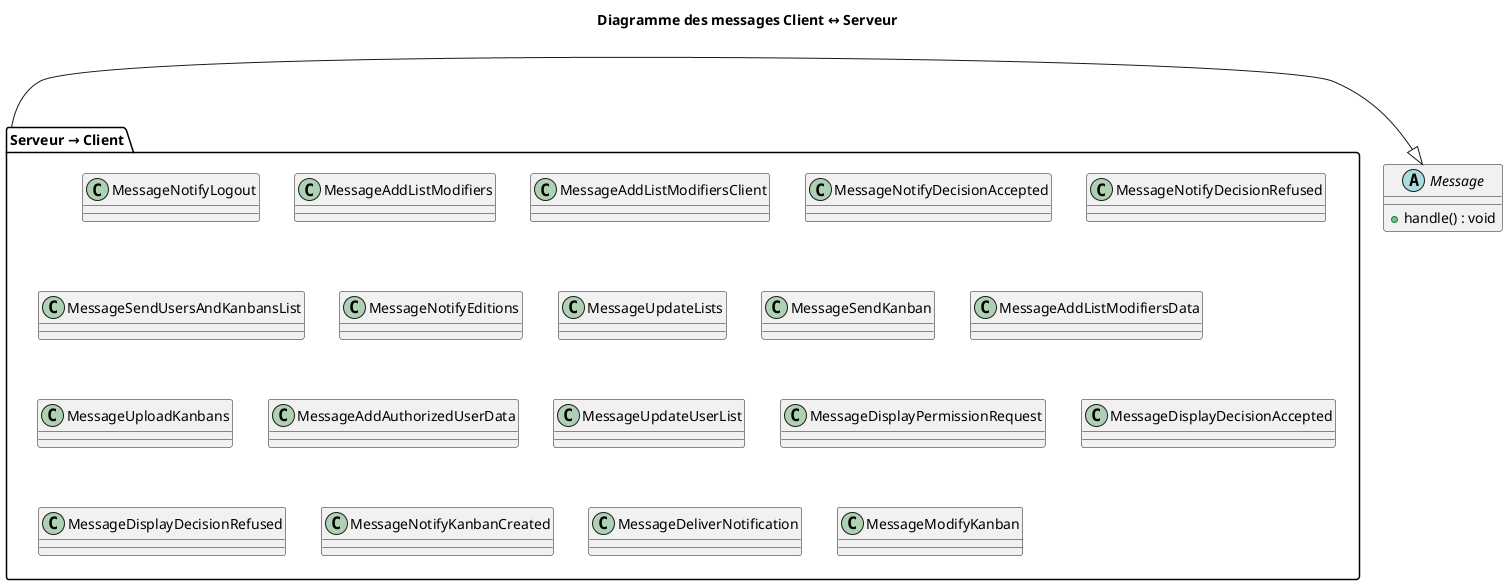 @startuml Message
title Diagramme des messages Client ↔ Serveur


package "Serveur → Client" {
    class MessageNotifyLogout
    class MessageAddListModifiers
    class MessageAddListModifiersClient
    class MessageNotifyDecisionAccepted
    class MessageNotifyDecisionRefused
    class MessageSendUsersAndKanbansList
    class MessageNotifyEditions
    class MessageUpdateLists
    class MessageSendKanban
    class MessageAddListModifiersData
    class MessageUploadKanbans
    class MessageAddAuthorizedUserData
    class MessageUpdateUserList
    class MessageDisplayPermissionRequest
    class MessageDisplayDecisionAccepted
    class MessageDisplayDecisionRefused
    class MessageNotifyKanbanCreated
    class MessageDeliverNotification
    class MessageModifyKanban
}

abstract class Message {
    +handle() : void
}


"Serveur → Client" -|> Message
@enduml
